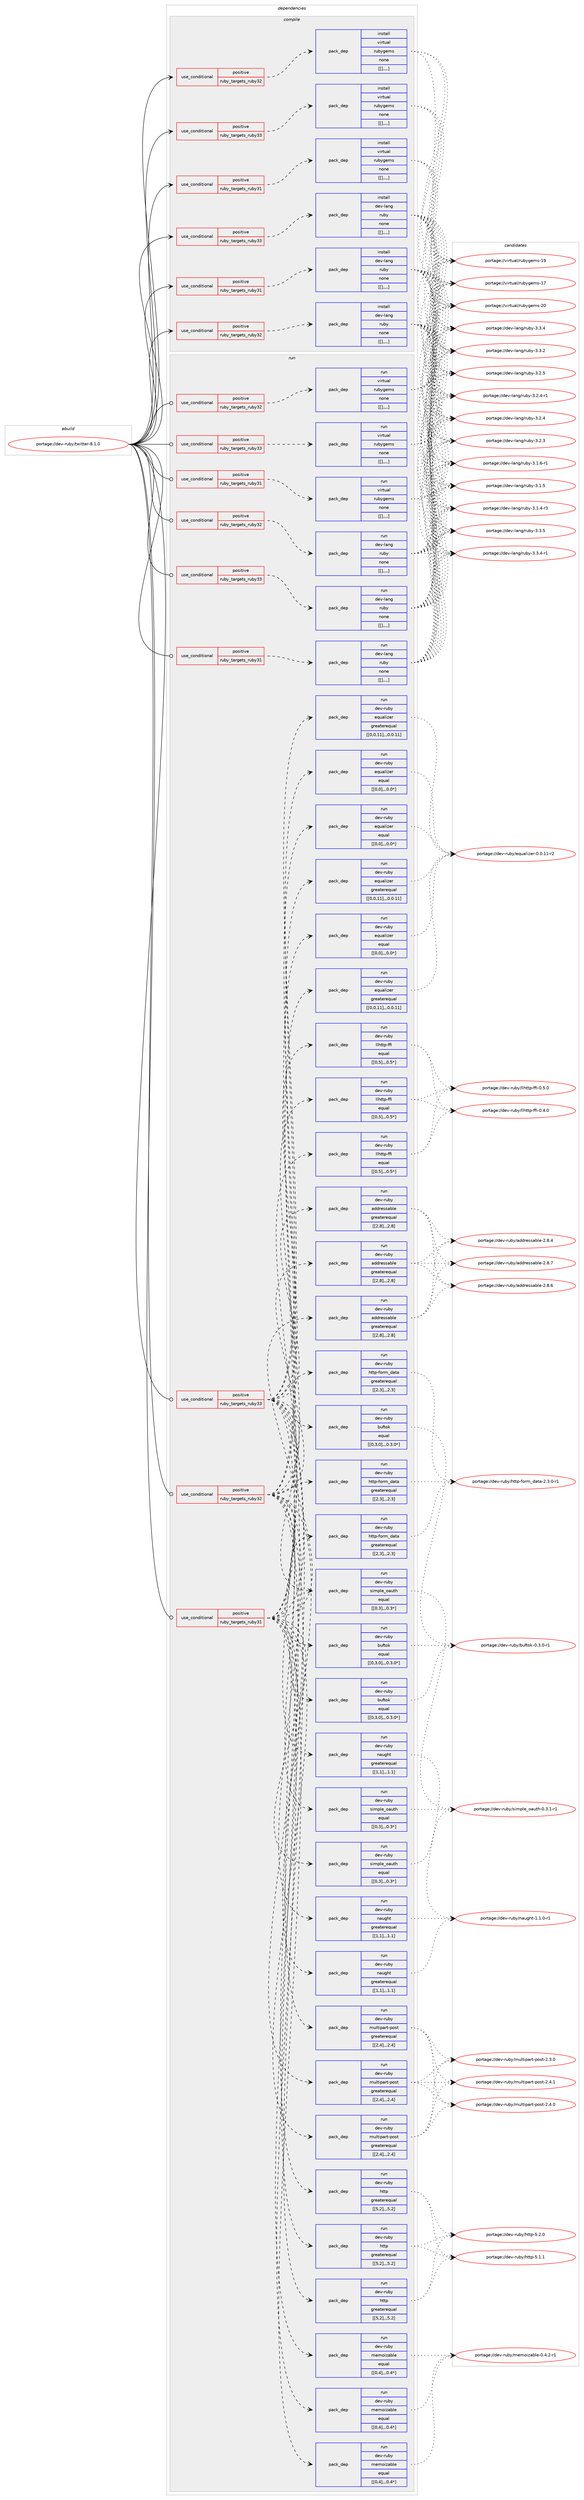 digraph prolog {

# *************
# Graph options
# *************

newrank=true;
concentrate=true;
compound=true;
graph [rankdir=LR,fontname=Helvetica,fontsize=10,ranksep=1.5];#, ranksep=2.5, nodesep=0.2];
edge  [arrowhead=vee];
node  [fontname=Helvetica,fontsize=10];

# **********
# The ebuild
# **********

subgraph cluster_leftcol {
color=gray;
label=<<i>ebuild</i>>;
id [label="portage://dev-ruby/twitter-8.1.0", color=red, width=4, href="../dev-ruby/twitter-8.1.0.svg"];
}

# ****************
# The dependencies
# ****************

subgraph cluster_midcol {
color=gray;
label=<<i>dependencies</i>>;
subgraph cluster_compile {
fillcolor="#eeeeee";
style=filled;
label=<<i>compile</i>>;
subgraph cond59781 {
dependency209917 [label=<<TABLE BORDER="0" CELLBORDER="1" CELLSPACING="0" CELLPADDING="4"><TR><TD ROWSPAN="3" CELLPADDING="10">use_conditional</TD></TR><TR><TD>positive</TD></TR><TR><TD>ruby_targets_ruby31</TD></TR></TABLE>>, shape=none, color=red];
subgraph pack148752 {
dependency209918 [label=<<TABLE BORDER="0" CELLBORDER="1" CELLSPACING="0" CELLPADDING="4" WIDTH="220"><TR><TD ROWSPAN="6" CELLPADDING="30">pack_dep</TD></TR><TR><TD WIDTH="110">install</TD></TR><TR><TD>dev-lang</TD></TR><TR><TD>ruby</TD></TR><TR><TD>none</TD></TR><TR><TD>[[],,,,]</TD></TR></TABLE>>, shape=none, color=blue];
}
dependency209917:e -> dependency209918:w [weight=20,style="dashed",arrowhead="vee"];
}
id:e -> dependency209917:w [weight=20,style="solid",arrowhead="vee"];
subgraph cond59782 {
dependency209919 [label=<<TABLE BORDER="0" CELLBORDER="1" CELLSPACING="0" CELLPADDING="4"><TR><TD ROWSPAN="3" CELLPADDING="10">use_conditional</TD></TR><TR><TD>positive</TD></TR><TR><TD>ruby_targets_ruby31</TD></TR></TABLE>>, shape=none, color=red];
subgraph pack148753 {
dependency209920 [label=<<TABLE BORDER="0" CELLBORDER="1" CELLSPACING="0" CELLPADDING="4" WIDTH="220"><TR><TD ROWSPAN="6" CELLPADDING="30">pack_dep</TD></TR><TR><TD WIDTH="110">install</TD></TR><TR><TD>virtual</TD></TR><TR><TD>rubygems</TD></TR><TR><TD>none</TD></TR><TR><TD>[[],,,,]</TD></TR></TABLE>>, shape=none, color=blue];
}
dependency209919:e -> dependency209920:w [weight=20,style="dashed",arrowhead="vee"];
}
id:e -> dependency209919:w [weight=20,style="solid",arrowhead="vee"];
subgraph cond59783 {
dependency209921 [label=<<TABLE BORDER="0" CELLBORDER="1" CELLSPACING="0" CELLPADDING="4"><TR><TD ROWSPAN="3" CELLPADDING="10">use_conditional</TD></TR><TR><TD>positive</TD></TR><TR><TD>ruby_targets_ruby32</TD></TR></TABLE>>, shape=none, color=red];
subgraph pack148754 {
dependency209922 [label=<<TABLE BORDER="0" CELLBORDER="1" CELLSPACING="0" CELLPADDING="4" WIDTH="220"><TR><TD ROWSPAN="6" CELLPADDING="30">pack_dep</TD></TR><TR><TD WIDTH="110">install</TD></TR><TR><TD>dev-lang</TD></TR><TR><TD>ruby</TD></TR><TR><TD>none</TD></TR><TR><TD>[[],,,,]</TD></TR></TABLE>>, shape=none, color=blue];
}
dependency209921:e -> dependency209922:w [weight=20,style="dashed",arrowhead="vee"];
}
id:e -> dependency209921:w [weight=20,style="solid",arrowhead="vee"];
subgraph cond59784 {
dependency209923 [label=<<TABLE BORDER="0" CELLBORDER="1" CELLSPACING="0" CELLPADDING="4"><TR><TD ROWSPAN="3" CELLPADDING="10">use_conditional</TD></TR><TR><TD>positive</TD></TR><TR><TD>ruby_targets_ruby32</TD></TR></TABLE>>, shape=none, color=red];
subgraph pack148755 {
dependency209924 [label=<<TABLE BORDER="0" CELLBORDER="1" CELLSPACING="0" CELLPADDING="4" WIDTH="220"><TR><TD ROWSPAN="6" CELLPADDING="30">pack_dep</TD></TR><TR><TD WIDTH="110">install</TD></TR><TR><TD>virtual</TD></TR><TR><TD>rubygems</TD></TR><TR><TD>none</TD></TR><TR><TD>[[],,,,]</TD></TR></TABLE>>, shape=none, color=blue];
}
dependency209923:e -> dependency209924:w [weight=20,style="dashed",arrowhead="vee"];
}
id:e -> dependency209923:w [weight=20,style="solid",arrowhead="vee"];
subgraph cond59785 {
dependency209925 [label=<<TABLE BORDER="0" CELLBORDER="1" CELLSPACING="0" CELLPADDING="4"><TR><TD ROWSPAN="3" CELLPADDING="10">use_conditional</TD></TR><TR><TD>positive</TD></TR><TR><TD>ruby_targets_ruby33</TD></TR></TABLE>>, shape=none, color=red];
subgraph pack148756 {
dependency209926 [label=<<TABLE BORDER="0" CELLBORDER="1" CELLSPACING="0" CELLPADDING="4" WIDTH="220"><TR><TD ROWSPAN="6" CELLPADDING="30">pack_dep</TD></TR><TR><TD WIDTH="110">install</TD></TR><TR><TD>dev-lang</TD></TR><TR><TD>ruby</TD></TR><TR><TD>none</TD></TR><TR><TD>[[],,,,]</TD></TR></TABLE>>, shape=none, color=blue];
}
dependency209925:e -> dependency209926:w [weight=20,style="dashed",arrowhead="vee"];
}
id:e -> dependency209925:w [weight=20,style="solid",arrowhead="vee"];
subgraph cond59786 {
dependency209927 [label=<<TABLE BORDER="0" CELLBORDER="1" CELLSPACING="0" CELLPADDING="4"><TR><TD ROWSPAN="3" CELLPADDING="10">use_conditional</TD></TR><TR><TD>positive</TD></TR><TR><TD>ruby_targets_ruby33</TD></TR></TABLE>>, shape=none, color=red];
subgraph pack148757 {
dependency209928 [label=<<TABLE BORDER="0" CELLBORDER="1" CELLSPACING="0" CELLPADDING="4" WIDTH="220"><TR><TD ROWSPAN="6" CELLPADDING="30">pack_dep</TD></TR><TR><TD WIDTH="110">install</TD></TR><TR><TD>virtual</TD></TR><TR><TD>rubygems</TD></TR><TR><TD>none</TD></TR><TR><TD>[[],,,,]</TD></TR></TABLE>>, shape=none, color=blue];
}
dependency209927:e -> dependency209928:w [weight=20,style="dashed",arrowhead="vee"];
}
id:e -> dependency209927:w [weight=20,style="solid",arrowhead="vee"];
}
subgraph cluster_compileandrun {
fillcolor="#eeeeee";
style=filled;
label=<<i>compile and run</i>>;
}
subgraph cluster_run {
fillcolor="#eeeeee";
style=filled;
label=<<i>run</i>>;
subgraph cond59787 {
dependency209929 [label=<<TABLE BORDER="0" CELLBORDER="1" CELLSPACING="0" CELLPADDING="4"><TR><TD ROWSPAN="3" CELLPADDING="10">use_conditional</TD></TR><TR><TD>positive</TD></TR><TR><TD>ruby_targets_ruby31</TD></TR></TABLE>>, shape=none, color=red];
subgraph pack148758 {
dependency209930 [label=<<TABLE BORDER="0" CELLBORDER="1" CELLSPACING="0" CELLPADDING="4" WIDTH="220"><TR><TD ROWSPAN="6" CELLPADDING="30">pack_dep</TD></TR><TR><TD WIDTH="110">run</TD></TR><TR><TD>dev-lang</TD></TR><TR><TD>ruby</TD></TR><TR><TD>none</TD></TR><TR><TD>[[],,,,]</TD></TR></TABLE>>, shape=none, color=blue];
}
dependency209929:e -> dependency209930:w [weight=20,style="dashed",arrowhead="vee"];
}
id:e -> dependency209929:w [weight=20,style="solid",arrowhead="odot"];
subgraph cond59788 {
dependency209931 [label=<<TABLE BORDER="0" CELLBORDER="1" CELLSPACING="0" CELLPADDING="4"><TR><TD ROWSPAN="3" CELLPADDING="10">use_conditional</TD></TR><TR><TD>positive</TD></TR><TR><TD>ruby_targets_ruby31</TD></TR></TABLE>>, shape=none, color=red];
subgraph pack148759 {
dependency209932 [label=<<TABLE BORDER="0" CELLBORDER="1" CELLSPACING="0" CELLPADDING="4" WIDTH="220"><TR><TD ROWSPAN="6" CELLPADDING="30">pack_dep</TD></TR><TR><TD WIDTH="110">run</TD></TR><TR><TD>dev-ruby</TD></TR><TR><TD>addressable</TD></TR><TR><TD>greaterequal</TD></TR><TR><TD>[[2,8],,,2.8]</TD></TR></TABLE>>, shape=none, color=blue];
}
dependency209931:e -> dependency209932:w [weight=20,style="dashed",arrowhead="vee"];
subgraph pack148760 {
dependency209933 [label=<<TABLE BORDER="0" CELLBORDER="1" CELLSPACING="0" CELLPADDING="4" WIDTH="220"><TR><TD ROWSPAN="6" CELLPADDING="30">pack_dep</TD></TR><TR><TD WIDTH="110">run</TD></TR><TR><TD>dev-ruby</TD></TR><TR><TD>buftok</TD></TR><TR><TD>equal</TD></TR><TR><TD>[[0,3,0],,,0.3.0*]</TD></TR></TABLE>>, shape=none, color=blue];
}
dependency209931:e -> dependency209933:w [weight=20,style="dashed",arrowhead="vee"];
subgraph pack148761 {
dependency209934 [label=<<TABLE BORDER="0" CELLBORDER="1" CELLSPACING="0" CELLPADDING="4" WIDTH="220"><TR><TD ROWSPAN="6" CELLPADDING="30">pack_dep</TD></TR><TR><TD WIDTH="110">run</TD></TR><TR><TD>dev-ruby</TD></TR><TR><TD>equalizer</TD></TR><TR><TD>greaterequal</TD></TR><TR><TD>[[0,0,11],,,0.0.11]</TD></TR></TABLE>>, shape=none, color=blue];
}
dependency209931:e -> dependency209934:w [weight=20,style="dashed",arrowhead="vee"];
subgraph pack148762 {
dependency209935 [label=<<TABLE BORDER="0" CELLBORDER="1" CELLSPACING="0" CELLPADDING="4" WIDTH="220"><TR><TD ROWSPAN="6" CELLPADDING="30">pack_dep</TD></TR><TR><TD WIDTH="110">run</TD></TR><TR><TD>dev-ruby</TD></TR><TR><TD>equalizer</TD></TR><TR><TD>equal</TD></TR><TR><TD>[[0,0],,,0.0*]</TD></TR></TABLE>>, shape=none, color=blue];
}
dependency209931:e -> dependency209935:w [weight=20,style="dashed",arrowhead="vee"];
subgraph pack148763 {
dependency209936 [label=<<TABLE BORDER="0" CELLBORDER="1" CELLSPACING="0" CELLPADDING="4" WIDTH="220"><TR><TD ROWSPAN="6" CELLPADDING="30">pack_dep</TD></TR><TR><TD WIDTH="110">run</TD></TR><TR><TD>dev-ruby</TD></TR><TR><TD>http</TD></TR><TR><TD>greaterequal</TD></TR><TR><TD>[[5,2],,,5.2]</TD></TR></TABLE>>, shape=none, color=blue];
}
dependency209931:e -> dependency209936:w [weight=20,style="dashed",arrowhead="vee"];
subgraph pack148764 {
dependency209937 [label=<<TABLE BORDER="0" CELLBORDER="1" CELLSPACING="0" CELLPADDING="4" WIDTH="220"><TR><TD ROWSPAN="6" CELLPADDING="30">pack_dep</TD></TR><TR><TD WIDTH="110">run</TD></TR><TR><TD>dev-ruby</TD></TR><TR><TD>http-form_data</TD></TR><TR><TD>greaterequal</TD></TR><TR><TD>[[2,3],,,2.3]</TD></TR></TABLE>>, shape=none, color=blue];
}
dependency209931:e -> dependency209937:w [weight=20,style="dashed",arrowhead="vee"];
subgraph pack148765 {
dependency209938 [label=<<TABLE BORDER="0" CELLBORDER="1" CELLSPACING="0" CELLPADDING="4" WIDTH="220"><TR><TD ROWSPAN="6" CELLPADDING="30">pack_dep</TD></TR><TR><TD WIDTH="110">run</TD></TR><TR><TD>dev-ruby</TD></TR><TR><TD>llhttp-ffi</TD></TR><TR><TD>equal</TD></TR><TR><TD>[[0,5],,,0.5*]</TD></TR></TABLE>>, shape=none, color=blue];
}
dependency209931:e -> dependency209938:w [weight=20,style="dashed",arrowhead="vee"];
subgraph pack148766 {
dependency209939 [label=<<TABLE BORDER="0" CELLBORDER="1" CELLSPACING="0" CELLPADDING="4" WIDTH="220"><TR><TD ROWSPAN="6" CELLPADDING="30">pack_dep</TD></TR><TR><TD WIDTH="110">run</TD></TR><TR><TD>dev-ruby</TD></TR><TR><TD>memoizable</TD></TR><TR><TD>equal</TD></TR><TR><TD>[[0,4],,,0.4*]</TD></TR></TABLE>>, shape=none, color=blue];
}
dependency209931:e -> dependency209939:w [weight=20,style="dashed",arrowhead="vee"];
subgraph pack148767 {
dependency209940 [label=<<TABLE BORDER="0" CELLBORDER="1" CELLSPACING="0" CELLPADDING="4" WIDTH="220"><TR><TD ROWSPAN="6" CELLPADDING="30">pack_dep</TD></TR><TR><TD WIDTH="110">run</TD></TR><TR><TD>dev-ruby</TD></TR><TR><TD>multipart-post</TD></TR><TR><TD>greaterequal</TD></TR><TR><TD>[[2,4],,,2.4]</TD></TR></TABLE>>, shape=none, color=blue];
}
dependency209931:e -> dependency209940:w [weight=20,style="dashed",arrowhead="vee"];
subgraph pack148768 {
dependency209941 [label=<<TABLE BORDER="0" CELLBORDER="1" CELLSPACING="0" CELLPADDING="4" WIDTH="220"><TR><TD ROWSPAN="6" CELLPADDING="30">pack_dep</TD></TR><TR><TD WIDTH="110">run</TD></TR><TR><TD>dev-ruby</TD></TR><TR><TD>naught</TD></TR><TR><TD>greaterequal</TD></TR><TR><TD>[[1,1],,,1.1]</TD></TR></TABLE>>, shape=none, color=blue];
}
dependency209931:e -> dependency209941:w [weight=20,style="dashed",arrowhead="vee"];
subgraph pack148769 {
dependency209942 [label=<<TABLE BORDER="0" CELLBORDER="1" CELLSPACING="0" CELLPADDING="4" WIDTH="220"><TR><TD ROWSPAN="6" CELLPADDING="30">pack_dep</TD></TR><TR><TD WIDTH="110">run</TD></TR><TR><TD>dev-ruby</TD></TR><TR><TD>simple_oauth</TD></TR><TR><TD>equal</TD></TR><TR><TD>[[0,3],,,0.3*]</TD></TR></TABLE>>, shape=none, color=blue];
}
dependency209931:e -> dependency209942:w [weight=20,style="dashed",arrowhead="vee"];
}
id:e -> dependency209931:w [weight=20,style="solid",arrowhead="odot"];
subgraph cond59789 {
dependency209943 [label=<<TABLE BORDER="0" CELLBORDER="1" CELLSPACING="0" CELLPADDING="4"><TR><TD ROWSPAN="3" CELLPADDING="10">use_conditional</TD></TR><TR><TD>positive</TD></TR><TR><TD>ruby_targets_ruby31</TD></TR></TABLE>>, shape=none, color=red];
subgraph pack148770 {
dependency209944 [label=<<TABLE BORDER="0" CELLBORDER="1" CELLSPACING="0" CELLPADDING="4" WIDTH="220"><TR><TD ROWSPAN="6" CELLPADDING="30">pack_dep</TD></TR><TR><TD WIDTH="110">run</TD></TR><TR><TD>virtual</TD></TR><TR><TD>rubygems</TD></TR><TR><TD>none</TD></TR><TR><TD>[[],,,,]</TD></TR></TABLE>>, shape=none, color=blue];
}
dependency209943:e -> dependency209944:w [weight=20,style="dashed",arrowhead="vee"];
}
id:e -> dependency209943:w [weight=20,style="solid",arrowhead="odot"];
subgraph cond59790 {
dependency209945 [label=<<TABLE BORDER="0" CELLBORDER="1" CELLSPACING="0" CELLPADDING="4"><TR><TD ROWSPAN="3" CELLPADDING="10">use_conditional</TD></TR><TR><TD>positive</TD></TR><TR><TD>ruby_targets_ruby32</TD></TR></TABLE>>, shape=none, color=red];
subgraph pack148771 {
dependency209946 [label=<<TABLE BORDER="0" CELLBORDER="1" CELLSPACING="0" CELLPADDING="4" WIDTH="220"><TR><TD ROWSPAN="6" CELLPADDING="30">pack_dep</TD></TR><TR><TD WIDTH="110">run</TD></TR><TR><TD>dev-lang</TD></TR><TR><TD>ruby</TD></TR><TR><TD>none</TD></TR><TR><TD>[[],,,,]</TD></TR></TABLE>>, shape=none, color=blue];
}
dependency209945:e -> dependency209946:w [weight=20,style="dashed",arrowhead="vee"];
}
id:e -> dependency209945:w [weight=20,style="solid",arrowhead="odot"];
subgraph cond59791 {
dependency209947 [label=<<TABLE BORDER="0" CELLBORDER="1" CELLSPACING="0" CELLPADDING="4"><TR><TD ROWSPAN="3" CELLPADDING="10">use_conditional</TD></TR><TR><TD>positive</TD></TR><TR><TD>ruby_targets_ruby32</TD></TR></TABLE>>, shape=none, color=red];
subgraph pack148772 {
dependency209948 [label=<<TABLE BORDER="0" CELLBORDER="1" CELLSPACING="0" CELLPADDING="4" WIDTH="220"><TR><TD ROWSPAN="6" CELLPADDING="30">pack_dep</TD></TR><TR><TD WIDTH="110">run</TD></TR><TR><TD>dev-ruby</TD></TR><TR><TD>addressable</TD></TR><TR><TD>greaterequal</TD></TR><TR><TD>[[2,8],,,2.8]</TD></TR></TABLE>>, shape=none, color=blue];
}
dependency209947:e -> dependency209948:w [weight=20,style="dashed",arrowhead="vee"];
subgraph pack148773 {
dependency209949 [label=<<TABLE BORDER="0" CELLBORDER="1" CELLSPACING="0" CELLPADDING="4" WIDTH="220"><TR><TD ROWSPAN="6" CELLPADDING="30">pack_dep</TD></TR><TR><TD WIDTH="110">run</TD></TR><TR><TD>dev-ruby</TD></TR><TR><TD>buftok</TD></TR><TR><TD>equal</TD></TR><TR><TD>[[0,3,0],,,0.3.0*]</TD></TR></TABLE>>, shape=none, color=blue];
}
dependency209947:e -> dependency209949:w [weight=20,style="dashed",arrowhead="vee"];
subgraph pack148774 {
dependency209950 [label=<<TABLE BORDER="0" CELLBORDER="1" CELLSPACING="0" CELLPADDING="4" WIDTH="220"><TR><TD ROWSPAN="6" CELLPADDING="30">pack_dep</TD></TR><TR><TD WIDTH="110">run</TD></TR><TR><TD>dev-ruby</TD></TR><TR><TD>equalizer</TD></TR><TR><TD>greaterequal</TD></TR><TR><TD>[[0,0,11],,,0.0.11]</TD></TR></TABLE>>, shape=none, color=blue];
}
dependency209947:e -> dependency209950:w [weight=20,style="dashed",arrowhead="vee"];
subgraph pack148775 {
dependency209951 [label=<<TABLE BORDER="0" CELLBORDER="1" CELLSPACING="0" CELLPADDING="4" WIDTH="220"><TR><TD ROWSPAN="6" CELLPADDING="30">pack_dep</TD></TR><TR><TD WIDTH="110">run</TD></TR><TR><TD>dev-ruby</TD></TR><TR><TD>equalizer</TD></TR><TR><TD>equal</TD></TR><TR><TD>[[0,0],,,0.0*]</TD></TR></TABLE>>, shape=none, color=blue];
}
dependency209947:e -> dependency209951:w [weight=20,style="dashed",arrowhead="vee"];
subgraph pack148776 {
dependency209952 [label=<<TABLE BORDER="0" CELLBORDER="1" CELLSPACING="0" CELLPADDING="4" WIDTH="220"><TR><TD ROWSPAN="6" CELLPADDING="30">pack_dep</TD></TR><TR><TD WIDTH="110">run</TD></TR><TR><TD>dev-ruby</TD></TR><TR><TD>http</TD></TR><TR><TD>greaterequal</TD></TR><TR><TD>[[5,2],,,5.2]</TD></TR></TABLE>>, shape=none, color=blue];
}
dependency209947:e -> dependency209952:w [weight=20,style="dashed",arrowhead="vee"];
subgraph pack148777 {
dependency209953 [label=<<TABLE BORDER="0" CELLBORDER="1" CELLSPACING="0" CELLPADDING="4" WIDTH="220"><TR><TD ROWSPAN="6" CELLPADDING="30">pack_dep</TD></TR><TR><TD WIDTH="110">run</TD></TR><TR><TD>dev-ruby</TD></TR><TR><TD>http-form_data</TD></TR><TR><TD>greaterequal</TD></TR><TR><TD>[[2,3],,,2.3]</TD></TR></TABLE>>, shape=none, color=blue];
}
dependency209947:e -> dependency209953:w [weight=20,style="dashed",arrowhead="vee"];
subgraph pack148778 {
dependency209954 [label=<<TABLE BORDER="0" CELLBORDER="1" CELLSPACING="0" CELLPADDING="4" WIDTH="220"><TR><TD ROWSPAN="6" CELLPADDING="30">pack_dep</TD></TR><TR><TD WIDTH="110">run</TD></TR><TR><TD>dev-ruby</TD></TR><TR><TD>llhttp-ffi</TD></TR><TR><TD>equal</TD></TR><TR><TD>[[0,5],,,0.5*]</TD></TR></TABLE>>, shape=none, color=blue];
}
dependency209947:e -> dependency209954:w [weight=20,style="dashed",arrowhead="vee"];
subgraph pack148779 {
dependency209955 [label=<<TABLE BORDER="0" CELLBORDER="1" CELLSPACING="0" CELLPADDING="4" WIDTH="220"><TR><TD ROWSPAN="6" CELLPADDING="30">pack_dep</TD></TR><TR><TD WIDTH="110">run</TD></TR><TR><TD>dev-ruby</TD></TR><TR><TD>memoizable</TD></TR><TR><TD>equal</TD></TR><TR><TD>[[0,4],,,0.4*]</TD></TR></TABLE>>, shape=none, color=blue];
}
dependency209947:e -> dependency209955:w [weight=20,style="dashed",arrowhead="vee"];
subgraph pack148780 {
dependency209956 [label=<<TABLE BORDER="0" CELLBORDER="1" CELLSPACING="0" CELLPADDING="4" WIDTH="220"><TR><TD ROWSPAN="6" CELLPADDING="30">pack_dep</TD></TR><TR><TD WIDTH="110">run</TD></TR><TR><TD>dev-ruby</TD></TR><TR><TD>multipart-post</TD></TR><TR><TD>greaterequal</TD></TR><TR><TD>[[2,4],,,2.4]</TD></TR></TABLE>>, shape=none, color=blue];
}
dependency209947:e -> dependency209956:w [weight=20,style="dashed",arrowhead="vee"];
subgraph pack148781 {
dependency209957 [label=<<TABLE BORDER="0" CELLBORDER="1" CELLSPACING="0" CELLPADDING="4" WIDTH="220"><TR><TD ROWSPAN="6" CELLPADDING="30">pack_dep</TD></TR><TR><TD WIDTH="110">run</TD></TR><TR><TD>dev-ruby</TD></TR><TR><TD>naught</TD></TR><TR><TD>greaterequal</TD></TR><TR><TD>[[1,1],,,1.1]</TD></TR></TABLE>>, shape=none, color=blue];
}
dependency209947:e -> dependency209957:w [weight=20,style="dashed",arrowhead="vee"];
subgraph pack148782 {
dependency209958 [label=<<TABLE BORDER="0" CELLBORDER="1" CELLSPACING="0" CELLPADDING="4" WIDTH="220"><TR><TD ROWSPAN="6" CELLPADDING="30">pack_dep</TD></TR><TR><TD WIDTH="110">run</TD></TR><TR><TD>dev-ruby</TD></TR><TR><TD>simple_oauth</TD></TR><TR><TD>equal</TD></TR><TR><TD>[[0,3],,,0.3*]</TD></TR></TABLE>>, shape=none, color=blue];
}
dependency209947:e -> dependency209958:w [weight=20,style="dashed",arrowhead="vee"];
}
id:e -> dependency209947:w [weight=20,style="solid",arrowhead="odot"];
subgraph cond59792 {
dependency209959 [label=<<TABLE BORDER="0" CELLBORDER="1" CELLSPACING="0" CELLPADDING="4"><TR><TD ROWSPAN="3" CELLPADDING="10">use_conditional</TD></TR><TR><TD>positive</TD></TR><TR><TD>ruby_targets_ruby32</TD></TR></TABLE>>, shape=none, color=red];
subgraph pack148783 {
dependency209960 [label=<<TABLE BORDER="0" CELLBORDER="1" CELLSPACING="0" CELLPADDING="4" WIDTH="220"><TR><TD ROWSPAN="6" CELLPADDING="30">pack_dep</TD></TR><TR><TD WIDTH="110">run</TD></TR><TR><TD>virtual</TD></TR><TR><TD>rubygems</TD></TR><TR><TD>none</TD></TR><TR><TD>[[],,,,]</TD></TR></TABLE>>, shape=none, color=blue];
}
dependency209959:e -> dependency209960:w [weight=20,style="dashed",arrowhead="vee"];
}
id:e -> dependency209959:w [weight=20,style="solid",arrowhead="odot"];
subgraph cond59793 {
dependency209961 [label=<<TABLE BORDER="0" CELLBORDER="1" CELLSPACING="0" CELLPADDING="4"><TR><TD ROWSPAN="3" CELLPADDING="10">use_conditional</TD></TR><TR><TD>positive</TD></TR><TR><TD>ruby_targets_ruby33</TD></TR></TABLE>>, shape=none, color=red];
subgraph pack148784 {
dependency209962 [label=<<TABLE BORDER="0" CELLBORDER="1" CELLSPACING="0" CELLPADDING="4" WIDTH="220"><TR><TD ROWSPAN="6" CELLPADDING="30">pack_dep</TD></TR><TR><TD WIDTH="110">run</TD></TR><TR><TD>dev-lang</TD></TR><TR><TD>ruby</TD></TR><TR><TD>none</TD></TR><TR><TD>[[],,,,]</TD></TR></TABLE>>, shape=none, color=blue];
}
dependency209961:e -> dependency209962:w [weight=20,style="dashed",arrowhead="vee"];
}
id:e -> dependency209961:w [weight=20,style="solid",arrowhead="odot"];
subgraph cond59794 {
dependency209963 [label=<<TABLE BORDER="0" CELLBORDER="1" CELLSPACING="0" CELLPADDING="4"><TR><TD ROWSPAN="3" CELLPADDING="10">use_conditional</TD></TR><TR><TD>positive</TD></TR><TR><TD>ruby_targets_ruby33</TD></TR></TABLE>>, shape=none, color=red];
subgraph pack148785 {
dependency209964 [label=<<TABLE BORDER="0" CELLBORDER="1" CELLSPACING="0" CELLPADDING="4" WIDTH="220"><TR><TD ROWSPAN="6" CELLPADDING="30">pack_dep</TD></TR><TR><TD WIDTH="110">run</TD></TR><TR><TD>dev-ruby</TD></TR><TR><TD>addressable</TD></TR><TR><TD>greaterequal</TD></TR><TR><TD>[[2,8],,,2.8]</TD></TR></TABLE>>, shape=none, color=blue];
}
dependency209963:e -> dependency209964:w [weight=20,style="dashed",arrowhead="vee"];
subgraph pack148786 {
dependency209965 [label=<<TABLE BORDER="0" CELLBORDER="1" CELLSPACING="0" CELLPADDING="4" WIDTH="220"><TR><TD ROWSPAN="6" CELLPADDING="30">pack_dep</TD></TR><TR><TD WIDTH="110">run</TD></TR><TR><TD>dev-ruby</TD></TR><TR><TD>buftok</TD></TR><TR><TD>equal</TD></TR><TR><TD>[[0,3,0],,,0.3.0*]</TD></TR></TABLE>>, shape=none, color=blue];
}
dependency209963:e -> dependency209965:w [weight=20,style="dashed",arrowhead="vee"];
subgraph pack148787 {
dependency209966 [label=<<TABLE BORDER="0" CELLBORDER="1" CELLSPACING="0" CELLPADDING="4" WIDTH="220"><TR><TD ROWSPAN="6" CELLPADDING="30">pack_dep</TD></TR><TR><TD WIDTH="110">run</TD></TR><TR><TD>dev-ruby</TD></TR><TR><TD>equalizer</TD></TR><TR><TD>greaterequal</TD></TR><TR><TD>[[0,0,11],,,0.0.11]</TD></TR></TABLE>>, shape=none, color=blue];
}
dependency209963:e -> dependency209966:w [weight=20,style="dashed",arrowhead="vee"];
subgraph pack148788 {
dependency209967 [label=<<TABLE BORDER="0" CELLBORDER="1" CELLSPACING="0" CELLPADDING="4" WIDTH="220"><TR><TD ROWSPAN="6" CELLPADDING="30">pack_dep</TD></TR><TR><TD WIDTH="110">run</TD></TR><TR><TD>dev-ruby</TD></TR><TR><TD>equalizer</TD></TR><TR><TD>equal</TD></TR><TR><TD>[[0,0],,,0.0*]</TD></TR></TABLE>>, shape=none, color=blue];
}
dependency209963:e -> dependency209967:w [weight=20,style="dashed",arrowhead="vee"];
subgraph pack148789 {
dependency209968 [label=<<TABLE BORDER="0" CELLBORDER="1" CELLSPACING="0" CELLPADDING="4" WIDTH="220"><TR><TD ROWSPAN="6" CELLPADDING="30">pack_dep</TD></TR><TR><TD WIDTH="110">run</TD></TR><TR><TD>dev-ruby</TD></TR><TR><TD>http</TD></TR><TR><TD>greaterequal</TD></TR><TR><TD>[[5,2],,,5.2]</TD></TR></TABLE>>, shape=none, color=blue];
}
dependency209963:e -> dependency209968:w [weight=20,style="dashed",arrowhead="vee"];
subgraph pack148790 {
dependency209969 [label=<<TABLE BORDER="0" CELLBORDER="1" CELLSPACING="0" CELLPADDING="4" WIDTH="220"><TR><TD ROWSPAN="6" CELLPADDING="30">pack_dep</TD></TR><TR><TD WIDTH="110">run</TD></TR><TR><TD>dev-ruby</TD></TR><TR><TD>http-form_data</TD></TR><TR><TD>greaterequal</TD></TR><TR><TD>[[2,3],,,2.3]</TD></TR></TABLE>>, shape=none, color=blue];
}
dependency209963:e -> dependency209969:w [weight=20,style="dashed",arrowhead="vee"];
subgraph pack148791 {
dependency209970 [label=<<TABLE BORDER="0" CELLBORDER="1" CELLSPACING="0" CELLPADDING="4" WIDTH="220"><TR><TD ROWSPAN="6" CELLPADDING="30">pack_dep</TD></TR><TR><TD WIDTH="110">run</TD></TR><TR><TD>dev-ruby</TD></TR><TR><TD>llhttp-ffi</TD></TR><TR><TD>equal</TD></TR><TR><TD>[[0,5],,,0.5*]</TD></TR></TABLE>>, shape=none, color=blue];
}
dependency209963:e -> dependency209970:w [weight=20,style="dashed",arrowhead="vee"];
subgraph pack148792 {
dependency209971 [label=<<TABLE BORDER="0" CELLBORDER="1" CELLSPACING="0" CELLPADDING="4" WIDTH="220"><TR><TD ROWSPAN="6" CELLPADDING="30">pack_dep</TD></TR><TR><TD WIDTH="110">run</TD></TR><TR><TD>dev-ruby</TD></TR><TR><TD>memoizable</TD></TR><TR><TD>equal</TD></TR><TR><TD>[[0,4],,,0.4*]</TD></TR></TABLE>>, shape=none, color=blue];
}
dependency209963:e -> dependency209971:w [weight=20,style="dashed",arrowhead="vee"];
subgraph pack148793 {
dependency209972 [label=<<TABLE BORDER="0" CELLBORDER="1" CELLSPACING="0" CELLPADDING="4" WIDTH="220"><TR><TD ROWSPAN="6" CELLPADDING="30">pack_dep</TD></TR><TR><TD WIDTH="110">run</TD></TR><TR><TD>dev-ruby</TD></TR><TR><TD>multipart-post</TD></TR><TR><TD>greaterequal</TD></TR><TR><TD>[[2,4],,,2.4]</TD></TR></TABLE>>, shape=none, color=blue];
}
dependency209963:e -> dependency209972:w [weight=20,style="dashed",arrowhead="vee"];
subgraph pack148794 {
dependency209973 [label=<<TABLE BORDER="0" CELLBORDER="1" CELLSPACING="0" CELLPADDING="4" WIDTH="220"><TR><TD ROWSPAN="6" CELLPADDING="30">pack_dep</TD></TR><TR><TD WIDTH="110">run</TD></TR><TR><TD>dev-ruby</TD></TR><TR><TD>naught</TD></TR><TR><TD>greaterequal</TD></TR><TR><TD>[[1,1],,,1.1]</TD></TR></TABLE>>, shape=none, color=blue];
}
dependency209963:e -> dependency209973:w [weight=20,style="dashed",arrowhead="vee"];
subgraph pack148795 {
dependency209974 [label=<<TABLE BORDER="0" CELLBORDER="1" CELLSPACING="0" CELLPADDING="4" WIDTH="220"><TR><TD ROWSPAN="6" CELLPADDING="30">pack_dep</TD></TR><TR><TD WIDTH="110">run</TD></TR><TR><TD>dev-ruby</TD></TR><TR><TD>simple_oauth</TD></TR><TR><TD>equal</TD></TR><TR><TD>[[0,3],,,0.3*]</TD></TR></TABLE>>, shape=none, color=blue];
}
dependency209963:e -> dependency209974:w [weight=20,style="dashed",arrowhead="vee"];
}
id:e -> dependency209963:w [weight=20,style="solid",arrowhead="odot"];
subgraph cond59795 {
dependency209975 [label=<<TABLE BORDER="0" CELLBORDER="1" CELLSPACING="0" CELLPADDING="4"><TR><TD ROWSPAN="3" CELLPADDING="10">use_conditional</TD></TR><TR><TD>positive</TD></TR><TR><TD>ruby_targets_ruby33</TD></TR></TABLE>>, shape=none, color=red];
subgraph pack148796 {
dependency209976 [label=<<TABLE BORDER="0" CELLBORDER="1" CELLSPACING="0" CELLPADDING="4" WIDTH="220"><TR><TD ROWSPAN="6" CELLPADDING="30">pack_dep</TD></TR><TR><TD WIDTH="110">run</TD></TR><TR><TD>virtual</TD></TR><TR><TD>rubygems</TD></TR><TR><TD>none</TD></TR><TR><TD>[[],,,,]</TD></TR></TABLE>>, shape=none, color=blue];
}
dependency209975:e -> dependency209976:w [weight=20,style="dashed",arrowhead="vee"];
}
id:e -> dependency209975:w [weight=20,style="solid",arrowhead="odot"];
}
}

# **************
# The candidates
# **************

subgraph cluster_choices {
rank=same;
color=gray;
label=<<i>candidates</i>>;

subgraph choice148752 {
color=black;
nodesep=1;
choice10010111845108971101034711411798121455146514653 [label="portage://dev-lang/ruby-3.3.5", color=red, width=4,href="../dev-lang/ruby-3.3.5.svg"];
choice100101118451089711010347114117981214551465146524511449 [label="portage://dev-lang/ruby-3.3.4-r1", color=red, width=4,href="../dev-lang/ruby-3.3.4-r1.svg"];
choice10010111845108971101034711411798121455146514652 [label="portage://dev-lang/ruby-3.3.4", color=red, width=4,href="../dev-lang/ruby-3.3.4.svg"];
choice10010111845108971101034711411798121455146514650 [label="portage://dev-lang/ruby-3.3.2", color=red, width=4,href="../dev-lang/ruby-3.3.2.svg"];
choice10010111845108971101034711411798121455146504653 [label="portage://dev-lang/ruby-3.2.5", color=red, width=4,href="../dev-lang/ruby-3.2.5.svg"];
choice100101118451089711010347114117981214551465046524511449 [label="portage://dev-lang/ruby-3.2.4-r1", color=red, width=4,href="../dev-lang/ruby-3.2.4-r1.svg"];
choice10010111845108971101034711411798121455146504652 [label="portage://dev-lang/ruby-3.2.4", color=red, width=4,href="../dev-lang/ruby-3.2.4.svg"];
choice10010111845108971101034711411798121455146504651 [label="portage://dev-lang/ruby-3.2.3", color=red, width=4,href="../dev-lang/ruby-3.2.3.svg"];
choice100101118451089711010347114117981214551464946544511449 [label="portage://dev-lang/ruby-3.1.6-r1", color=red, width=4,href="../dev-lang/ruby-3.1.6-r1.svg"];
choice10010111845108971101034711411798121455146494653 [label="portage://dev-lang/ruby-3.1.5", color=red, width=4,href="../dev-lang/ruby-3.1.5.svg"];
choice100101118451089711010347114117981214551464946524511451 [label="portage://dev-lang/ruby-3.1.4-r3", color=red, width=4,href="../dev-lang/ruby-3.1.4-r3.svg"];
dependency209918:e -> choice10010111845108971101034711411798121455146514653:w [style=dotted,weight="100"];
dependency209918:e -> choice100101118451089711010347114117981214551465146524511449:w [style=dotted,weight="100"];
dependency209918:e -> choice10010111845108971101034711411798121455146514652:w [style=dotted,weight="100"];
dependency209918:e -> choice10010111845108971101034711411798121455146514650:w [style=dotted,weight="100"];
dependency209918:e -> choice10010111845108971101034711411798121455146504653:w [style=dotted,weight="100"];
dependency209918:e -> choice100101118451089711010347114117981214551465046524511449:w [style=dotted,weight="100"];
dependency209918:e -> choice10010111845108971101034711411798121455146504652:w [style=dotted,weight="100"];
dependency209918:e -> choice10010111845108971101034711411798121455146504651:w [style=dotted,weight="100"];
dependency209918:e -> choice100101118451089711010347114117981214551464946544511449:w [style=dotted,weight="100"];
dependency209918:e -> choice10010111845108971101034711411798121455146494653:w [style=dotted,weight="100"];
dependency209918:e -> choice100101118451089711010347114117981214551464946524511451:w [style=dotted,weight="100"];
}
subgraph choice148753 {
color=black;
nodesep=1;
choice118105114116117971084711411798121103101109115455048 [label="portage://virtual/rubygems-20", color=red, width=4,href="../virtual/rubygems-20.svg"];
choice118105114116117971084711411798121103101109115454957 [label="portage://virtual/rubygems-19", color=red, width=4,href="../virtual/rubygems-19.svg"];
choice118105114116117971084711411798121103101109115454955 [label="portage://virtual/rubygems-17", color=red, width=4,href="../virtual/rubygems-17.svg"];
dependency209920:e -> choice118105114116117971084711411798121103101109115455048:w [style=dotted,weight="100"];
dependency209920:e -> choice118105114116117971084711411798121103101109115454957:w [style=dotted,weight="100"];
dependency209920:e -> choice118105114116117971084711411798121103101109115454955:w [style=dotted,weight="100"];
}
subgraph choice148754 {
color=black;
nodesep=1;
choice10010111845108971101034711411798121455146514653 [label="portage://dev-lang/ruby-3.3.5", color=red, width=4,href="../dev-lang/ruby-3.3.5.svg"];
choice100101118451089711010347114117981214551465146524511449 [label="portage://dev-lang/ruby-3.3.4-r1", color=red, width=4,href="../dev-lang/ruby-3.3.4-r1.svg"];
choice10010111845108971101034711411798121455146514652 [label="portage://dev-lang/ruby-3.3.4", color=red, width=4,href="../dev-lang/ruby-3.3.4.svg"];
choice10010111845108971101034711411798121455146514650 [label="portage://dev-lang/ruby-3.3.2", color=red, width=4,href="../dev-lang/ruby-3.3.2.svg"];
choice10010111845108971101034711411798121455146504653 [label="portage://dev-lang/ruby-3.2.5", color=red, width=4,href="../dev-lang/ruby-3.2.5.svg"];
choice100101118451089711010347114117981214551465046524511449 [label="portage://dev-lang/ruby-3.2.4-r1", color=red, width=4,href="../dev-lang/ruby-3.2.4-r1.svg"];
choice10010111845108971101034711411798121455146504652 [label="portage://dev-lang/ruby-3.2.4", color=red, width=4,href="../dev-lang/ruby-3.2.4.svg"];
choice10010111845108971101034711411798121455146504651 [label="portage://dev-lang/ruby-3.2.3", color=red, width=4,href="../dev-lang/ruby-3.2.3.svg"];
choice100101118451089711010347114117981214551464946544511449 [label="portage://dev-lang/ruby-3.1.6-r1", color=red, width=4,href="../dev-lang/ruby-3.1.6-r1.svg"];
choice10010111845108971101034711411798121455146494653 [label="portage://dev-lang/ruby-3.1.5", color=red, width=4,href="../dev-lang/ruby-3.1.5.svg"];
choice100101118451089711010347114117981214551464946524511451 [label="portage://dev-lang/ruby-3.1.4-r3", color=red, width=4,href="../dev-lang/ruby-3.1.4-r3.svg"];
dependency209922:e -> choice10010111845108971101034711411798121455146514653:w [style=dotted,weight="100"];
dependency209922:e -> choice100101118451089711010347114117981214551465146524511449:w [style=dotted,weight="100"];
dependency209922:e -> choice10010111845108971101034711411798121455146514652:w [style=dotted,weight="100"];
dependency209922:e -> choice10010111845108971101034711411798121455146514650:w [style=dotted,weight="100"];
dependency209922:e -> choice10010111845108971101034711411798121455146504653:w [style=dotted,weight="100"];
dependency209922:e -> choice100101118451089711010347114117981214551465046524511449:w [style=dotted,weight="100"];
dependency209922:e -> choice10010111845108971101034711411798121455146504652:w [style=dotted,weight="100"];
dependency209922:e -> choice10010111845108971101034711411798121455146504651:w [style=dotted,weight="100"];
dependency209922:e -> choice100101118451089711010347114117981214551464946544511449:w [style=dotted,weight="100"];
dependency209922:e -> choice10010111845108971101034711411798121455146494653:w [style=dotted,weight="100"];
dependency209922:e -> choice100101118451089711010347114117981214551464946524511451:w [style=dotted,weight="100"];
}
subgraph choice148755 {
color=black;
nodesep=1;
choice118105114116117971084711411798121103101109115455048 [label="portage://virtual/rubygems-20", color=red, width=4,href="../virtual/rubygems-20.svg"];
choice118105114116117971084711411798121103101109115454957 [label="portage://virtual/rubygems-19", color=red, width=4,href="../virtual/rubygems-19.svg"];
choice118105114116117971084711411798121103101109115454955 [label="portage://virtual/rubygems-17", color=red, width=4,href="../virtual/rubygems-17.svg"];
dependency209924:e -> choice118105114116117971084711411798121103101109115455048:w [style=dotted,weight="100"];
dependency209924:e -> choice118105114116117971084711411798121103101109115454957:w [style=dotted,weight="100"];
dependency209924:e -> choice118105114116117971084711411798121103101109115454955:w [style=dotted,weight="100"];
}
subgraph choice148756 {
color=black;
nodesep=1;
choice10010111845108971101034711411798121455146514653 [label="portage://dev-lang/ruby-3.3.5", color=red, width=4,href="../dev-lang/ruby-3.3.5.svg"];
choice100101118451089711010347114117981214551465146524511449 [label="portage://dev-lang/ruby-3.3.4-r1", color=red, width=4,href="../dev-lang/ruby-3.3.4-r1.svg"];
choice10010111845108971101034711411798121455146514652 [label="portage://dev-lang/ruby-3.3.4", color=red, width=4,href="../dev-lang/ruby-3.3.4.svg"];
choice10010111845108971101034711411798121455146514650 [label="portage://dev-lang/ruby-3.3.2", color=red, width=4,href="../dev-lang/ruby-3.3.2.svg"];
choice10010111845108971101034711411798121455146504653 [label="portage://dev-lang/ruby-3.2.5", color=red, width=4,href="../dev-lang/ruby-3.2.5.svg"];
choice100101118451089711010347114117981214551465046524511449 [label="portage://dev-lang/ruby-3.2.4-r1", color=red, width=4,href="../dev-lang/ruby-3.2.4-r1.svg"];
choice10010111845108971101034711411798121455146504652 [label="portage://dev-lang/ruby-3.2.4", color=red, width=4,href="../dev-lang/ruby-3.2.4.svg"];
choice10010111845108971101034711411798121455146504651 [label="portage://dev-lang/ruby-3.2.3", color=red, width=4,href="../dev-lang/ruby-3.2.3.svg"];
choice100101118451089711010347114117981214551464946544511449 [label="portage://dev-lang/ruby-3.1.6-r1", color=red, width=4,href="../dev-lang/ruby-3.1.6-r1.svg"];
choice10010111845108971101034711411798121455146494653 [label="portage://dev-lang/ruby-3.1.5", color=red, width=4,href="../dev-lang/ruby-3.1.5.svg"];
choice100101118451089711010347114117981214551464946524511451 [label="portage://dev-lang/ruby-3.1.4-r3", color=red, width=4,href="../dev-lang/ruby-3.1.4-r3.svg"];
dependency209926:e -> choice10010111845108971101034711411798121455146514653:w [style=dotted,weight="100"];
dependency209926:e -> choice100101118451089711010347114117981214551465146524511449:w [style=dotted,weight="100"];
dependency209926:e -> choice10010111845108971101034711411798121455146514652:w [style=dotted,weight="100"];
dependency209926:e -> choice10010111845108971101034711411798121455146514650:w [style=dotted,weight="100"];
dependency209926:e -> choice10010111845108971101034711411798121455146504653:w [style=dotted,weight="100"];
dependency209926:e -> choice100101118451089711010347114117981214551465046524511449:w [style=dotted,weight="100"];
dependency209926:e -> choice10010111845108971101034711411798121455146504652:w [style=dotted,weight="100"];
dependency209926:e -> choice10010111845108971101034711411798121455146504651:w [style=dotted,weight="100"];
dependency209926:e -> choice100101118451089711010347114117981214551464946544511449:w [style=dotted,weight="100"];
dependency209926:e -> choice10010111845108971101034711411798121455146494653:w [style=dotted,weight="100"];
dependency209926:e -> choice100101118451089711010347114117981214551464946524511451:w [style=dotted,weight="100"];
}
subgraph choice148757 {
color=black;
nodesep=1;
choice118105114116117971084711411798121103101109115455048 [label="portage://virtual/rubygems-20", color=red, width=4,href="../virtual/rubygems-20.svg"];
choice118105114116117971084711411798121103101109115454957 [label="portage://virtual/rubygems-19", color=red, width=4,href="../virtual/rubygems-19.svg"];
choice118105114116117971084711411798121103101109115454955 [label="portage://virtual/rubygems-17", color=red, width=4,href="../virtual/rubygems-17.svg"];
dependency209928:e -> choice118105114116117971084711411798121103101109115455048:w [style=dotted,weight="100"];
dependency209928:e -> choice118105114116117971084711411798121103101109115454957:w [style=dotted,weight="100"];
dependency209928:e -> choice118105114116117971084711411798121103101109115454955:w [style=dotted,weight="100"];
}
subgraph choice148758 {
color=black;
nodesep=1;
choice10010111845108971101034711411798121455146514653 [label="portage://dev-lang/ruby-3.3.5", color=red, width=4,href="../dev-lang/ruby-3.3.5.svg"];
choice100101118451089711010347114117981214551465146524511449 [label="portage://dev-lang/ruby-3.3.4-r1", color=red, width=4,href="../dev-lang/ruby-3.3.4-r1.svg"];
choice10010111845108971101034711411798121455146514652 [label="portage://dev-lang/ruby-3.3.4", color=red, width=4,href="../dev-lang/ruby-3.3.4.svg"];
choice10010111845108971101034711411798121455146514650 [label="portage://dev-lang/ruby-3.3.2", color=red, width=4,href="../dev-lang/ruby-3.3.2.svg"];
choice10010111845108971101034711411798121455146504653 [label="portage://dev-lang/ruby-3.2.5", color=red, width=4,href="../dev-lang/ruby-3.2.5.svg"];
choice100101118451089711010347114117981214551465046524511449 [label="portage://dev-lang/ruby-3.2.4-r1", color=red, width=4,href="../dev-lang/ruby-3.2.4-r1.svg"];
choice10010111845108971101034711411798121455146504652 [label="portage://dev-lang/ruby-3.2.4", color=red, width=4,href="../dev-lang/ruby-3.2.4.svg"];
choice10010111845108971101034711411798121455146504651 [label="portage://dev-lang/ruby-3.2.3", color=red, width=4,href="../dev-lang/ruby-3.2.3.svg"];
choice100101118451089711010347114117981214551464946544511449 [label="portage://dev-lang/ruby-3.1.6-r1", color=red, width=4,href="../dev-lang/ruby-3.1.6-r1.svg"];
choice10010111845108971101034711411798121455146494653 [label="portage://dev-lang/ruby-3.1.5", color=red, width=4,href="../dev-lang/ruby-3.1.5.svg"];
choice100101118451089711010347114117981214551464946524511451 [label="portage://dev-lang/ruby-3.1.4-r3", color=red, width=4,href="../dev-lang/ruby-3.1.4-r3.svg"];
dependency209930:e -> choice10010111845108971101034711411798121455146514653:w [style=dotted,weight="100"];
dependency209930:e -> choice100101118451089711010347114117981214551465146524511449:w [style=dotted,weight="100"];
dependency209930:e -> choice10010111845108971101034711411798121455146514652:w [style=dotted,weight="100"];
dependency209930:e -> choice10010111845108971101034711411798121455146514650:w [style=dotted,weight="100"];
dependency209930:e -> choice10010111845108971101034711411798121455146504653:w [style=dotted,weight="100"];
dependency209930:e -> choice100101118451089711010347114117981214551465046524511449:w [style=dotted,weight="100"];
dependency209930:e -> choice10010111845108971101034711411798121455146504652:w [style=dotted,weight="100"];
dependency209930:e -> choice10010111845108971101034711411798121455146504651:w [style=dotted,weight="100"];
dependency209930:e -> choice100101118451089711010347114117981214551464946544511449:w [style=dotted,weight="100"];
dependency209930:e -> choice10010111845108971101034711411798121455146494653:w [style=dotted,weight="100"];
dependency209930:e -> choice100101118451089711010347114117981214551464946524511451:w [style=dotted,weight="100"];
}
subgraph choice148759 {
color=black;
nodesep=1;
choice100101118451141179812147971001001141011151159798108101455046564655 [label="portage://dev-ruby/addressable-2.8.7", color=red, width=4,href="../dev-ruby/addressable-2.8.7.svg"];
choice100101118451141179812147971001001141011151159798108101455046564654 [label="portage://dev-ruby/addressable-2.8.6", color=red, width=4,href="../dev-ruby/addressable-2.8.6.svg"];
choice100101118451141179812147971001001141011151159798108101455046564652 [label="portage://dev-ruby/addressable-2.8.4", color=red, width=4,href="../dev-ruby/addressable-2.8.4.svg"];
dependency209932:e -> choice100101118451141179812147971001001141011151159798108101455046564655:w [style=dotted,weight="100"];
dependency209932:e -> choice100101118451141179812147971001001141011151159798108101455046564654:w [style=dotted,weight="100"];
dependency209932:e -> choice100101118451141179812147971001001141011151159798108101455046564652:w [style=dotted,weight="100"];
}
subgraph choice148760 {
color=black;
nodesep=1;
choice100101118451141179812147981171021161111074548465146484511449 [label="portage://dev-ruby/buftok-0.3.0-r1", color=red, width=4,href="../dev-ruby/buftok-0.3.0-r1.svg"];
dependency209933:e -> choice100101118451141179812147981171021161111074548465146484511449:w [style=dotted,weight="100"];
}
subgraph choice148761 {
color=black;
nodesep=1;
choice10010111845114117981214710111311797108105122101114454846484649494511450 [label="portage://dev-ruby/equalizer-0.0.11-r2", color=red, width=4,href="../dev-ruby/equalizer-0.0.11-r2.svg"];
dependency209934:e -> choice10010111845114117981214710111311797108105122101114454846484649494511450:w [style=dotted,weight="100"];
}
subgraph choice148762 {
color=black;
nodesep=1;
choice10010111845114117981214710111311797108105122101114454846484649494511450 [label="portage://dev-ruby/equalizer-0.0.11-r2", color=red, width=4,href="../dev-ruby/equalizer-0.0.11-r2.svg"];
dependency209935:e -> choice10010111845114117981214710111311797108105122101114454846484649494511450:w [style=dotted,weight="100"];
}
subgraph choice148763 {
color=black;
nodesep=1;
choice100101118451141179812147104116116112455346504648 [label="portage://dev-ruby/http-5.2.0", color=red, width=4,href="../dev-ruby/http-5.2.0.svg"];
choice100101118451141179812147104116116112455346494649 [label="portage://dev-ruby/http-5.1.1", color=red, width=4,href="../dev-ruby/http-5.1.1.svg"];
dependency209936:e -> choice100101118451141179812147104116116112455346504648:w [style=dotted,weight="100"];
dependency209936:e -> choice100101118451141179812147104116116112455346494649:w [style=dotted,weight="100"];
}
subgraph choice148764 {
color=black;
nodesep=1;
choice100101118451141179812147104116116112451021111141099510097116974550465146484511449 [label="portage://dev-ruby/http-form_data-2.3.0-r1", color=red, width=4,href="../dev-ruby/http-form_data-2.3.0-r1.svg"];
dependency209937:e -> choice100101118451141179812147104116116112451021111141099510097116974550465146484511449:w [style=dotted,weight="100"];
}
subgraph choice148765 {
color=black;
nodesep=1;
choice10010111845114117981214710810810411611611245102102105454846534648 [label="portage://dev-ruby/llhttp-ffi-0.5.0", color=red, width=4,href="../dev-ruby/llhttp-ffi-0.5.0.svg"];
choice10010111845114117981214710810810411611611245102102105454846524648 [label="portage://dev-ruby/llhttp-ffi-0.4.0", color=red, width=4,href="../dev-ruby/llhttp-ffi-0.4.0.svg"];
dependency209938:e -> choice10010111845114117981214710810810411611611245102102105454846534648:w [style=dotted,weight="100"];
dependency209938:e -> choice10010111845114117981214710810810411611611245102102105454846524648:w [style=dotted,weight="100"];
}
subgraph choice148766 {
color=black;
nodesep=1;
choice10010111845114117981214710910110911110512297981081014548465246504511449 [label="portage://dev-ruby/memoizable-0.4.2-r1", color=red, width=4,href="../dev-ruby/memoizable-0.4.2-r1.svg"];
dependency209939:e -> choice10010111845114117981214710910110911110512297981081014548465246504511449:w [style=dotted,weight="100"];
}
subgraph choice148767 {
color=black;
nodesep=1;
choice1001011184511411798121471091171081161051129711411645112111115116455046524649 [label="portage://dev-ruby/multipart-post-2.4.1", color=red, width=4,href="../dev-ruby/multipart-post-2.4.1.svg"];
choice1001011184511411798121471091171081161051129711411645112111115116455046524648 [label="portage://dev-ruby/multipart-post-2.4.0", color=red, width=4,href="../dev-ruby/multipart-post-2.4.0.svg"];
choice1001011184511411798121471091171081161051129711411645112111115116455046514648 [label="portage://dev-ruby/multipart-post-2.3.0", color=red, width=4,href="../dev-ruby/multipart-post-2.3.0.svg"];
dependency209940:e -> choice1001011184511411798121471091171081161051129711411645112111115116455046524649:w [style=dotted,weight="100"];
dependency209940:e -> choice1001011184511411798121471091171081161051129711411645112111115116455046524648:w [style=dotted,weight="100"];
dependency209940:e -> choice1001011184511411798121471091171081161051129711411645112111115116455046514648:w [style=dotted,weight="100"];
}
subgraph choice148768 {
color=black;
nodesep=1;
choice100101118451141179812147110971171031041164549464946484511449 [label="portage://dev-ruby/naught-1.1.0-r1", color=red, width=4,href="../dev-ruby/naught-1.1.0-r1.svg"];
dependency209941:e -> choice100101118451141179812147110971171031041164549464946484511449:w [style=dotted,weight="100"];
}
subgraph choice148769 {
color=black;
nodesep=1;
choice10010111845114117981214711510510911210810195111971171161044548465146494511449 [label="portage://dev-ruby/simple_oauth-0.3.1-r1", color=red, width=4,href="../dev-ruby/simple_oauth-0.3.1-r1.svg"];
dependency209942:e -> choice10010111845114117981214711510510911210810195111971171161044548465146494511449:w [style=dotted,weight="100"];
}
subgraph choice148770 {
color=black;
nodesep=1;
choice118105114116117971084711411798121103101109115455048 [label="portage://virtual/rubygems-20", color=red, width=4,href="../virtual/rubygems-20.svg"];
choice118105114116117971084711411798121103101109115454957 [label="portage://virtual/rubygems-19", color=red, width=4,href="../virtual/rubygems-19.svg"];
choice118105114116117971084711411798121103101109115454955 [label="portage://virtual/rubygems-17", color=red, width=4,href="../virtual/rubygems-17.svg"];
dependency209944:e -> choice118105114116117971084711411798121103101109115455048:w [style=dotted,weight="100"];
dependency209944:e -> choice118105114116117971084711411798121103101109115454957:w [style=dotted,weight="100"];
dependency209944:e -> choice118105114116117971084711411798121103101109115454955:w [style=dotted,weight="100"];
}
subgraph choice148771 {
color=black;
nodesep=1;
choice10010111845108971101034711411798121455146514653 [label="portage://dev-lang/ruby-3.3.5", color=red, width=4,href="../dev-lang/ruby-3.3.5.svg"];
choice100101118451089711010347114117981214551465146524511449 [label="portage://dev-lang/ruby-3.3.4-r1", color=red, width=4,href="../dev-lang/ruby-3.3.4-r1.svg"];
choice10010111845108971101034711411798121455146514652 [label="portage://dev-lang/ruby-3.3.4", color=red, width=4,href="../dev-lang/ruby-3.3.4.svg"];
choice10010111845108971101034711411798121455146514650 [label="portage://dev-lang/ruby-3.3.2", color=red, width=4,href="../dev-lang/ruby-3.3.2.svg"];
choice10010111845108971101034711411798121455146504653 [label="portage://dev-lang/ruby-3.2.5", color=red, width=4,href="../dev-lang/ruby-3.2.5.svg"];
choice100101118451089711010347114117981214551465046524511449 [label="portage://dev-lang/ruby-3.2.4-r1", color=red, width=4,href="../dev-lang/ruby-3.2.4-r1.svg"];
choice10010111845108971101034711411798121455146504652 [label="portage://dev-lang/ruby-3.2.4", color=red, width=4,href="../dev-lang/ruby-3.2.4.svg"];
choice10010111845108971101034711411798121455146504651 [label="portage://dev-lang/ruby-3.2.3", color=red, width=4,href="../dev-lang/ruby-3.2.3.svg"];
choice100101118451089711010347114117981214551464946544511449 [label="portage://dev-lang/ruby-3.1.6-r1", color=red, width=4,href="../dev-lang/ruby-3.1.6-r1.svg"];
choice10010111845108971101034711411798121455146494653 [label="portage://dev-lang/ruby-3.1.5", color=red, width=4,href="../dev-lang/ruby-3.1.5.svg"];
choice100101118451089711010347114117981214551464946524511451 [label="portage://dev-lang/ruby-3.1.4-r3", color=red, width=4,href="../dev-lang/ruby-3.1.4-r3.svg"];
dependency209946:e -> choice10010111845108971101034711411798121455146514653:w [style=dotted,weight="100"];
dependency209946:e -> choice100101118451089711010347114117981214551465146524511449:w [style=dotted,weight="100"];
dependency209946:e -> choice10010111845108971101034711411798121455146514652:w [style=dotted,weight="100"];
dependency209946:e -> choice10010111845108971101034711411798121455146514650:w [style=dotted,weight="100"];
dependency209946:e -> choice10010111845108971101034711411798121455146504653:w [style=dotted,weight="100"];
dependency209946:e -> choice100101118451089711010347114117981214551465046524511449:w [style=dotted,weight="100"];
dependency209946:e -> choice10010111845108971101034711411798121455146504652:w [style=dotted,weight="100"];
dependency209946:e -> choice10010111845108971101034711411798121455146504651:w [style=dotted,weight="100"];
dependency209946:e -> choice100101118451089711010347114117981214551464946544511449:w [style=dotted,weight="100"];
dependency209946:e -> choice10010111845108971101034711411798121455146494653:w [style=dotted,weight="100"];
dependency209946:e -> choice100101118451089711010347114117981214551464946524511451:w [style=dotted,weight="100"];
}
subgraph choice148772 {
color=black;
nodesep=1;
choice100101118451141179812147971001001141011151159798108101455046564655 [label="portage://dev-ruby/addressable-2.8.7", color=red, width=4,href="../dev-ruby/addressable-2.8.7.svg"];
choice100101118451141179812147971001001141011151159798108101455046564654 [label="portage://dev-ruby/addressable-2.8.6", color=red, width=4,href="../dev-ruby/addressable-2.8.6.svg"];
choice100101118451141179812147971001001141011151159798108101455046564652 [label="portage://dev-ruby/addressable-2.8.4", color=red, width=4,href="../dev-ruby/addressable-2.8.4.svg"];
dependency209948:e -> choice100101118451141179812147971001001141011151159798108101455046564655:w [style=dotted,weight="100"];
dependency209948:e -> choice100101118451141179812147971001001141011151159798108101455046564654:w [style=dotted,weight="100"];
dependency209948:e -> choice100101118451141179812147971001001141011151159798108101455046564652:w [style=dotted,weight="100"];
}
subgraph choice148773 {
color=black;
nodesep=1;
choice100101118451141179812147981171021161111074548465146484511449 [label="portage://dev-ruby/buftok-0.3.0-r1", color=red, width=4,href="../dev-ruby/buftok-0.3.0-r1.svg"];
dependency209949:e -> choice100101118451141179812147981171021161111074548465146484511449:w [style=dotted,weight="100"];
}
subgraph choice148774 {
color=black;
nodesep=1;
choice10010111845114117981214710111311797108105122101114454846484649494511450 [label="portage://dev-ruby/equalizer-0.0.11-r2", color=red, width=4,href="../dev-ruby/equalizer-0.0.11-r2.svg"];
dependency209950:e -> choice10010111845114117981214710111311797108105122101114454846484649494511450:w [style=dotted,weight="100"];
}
subgraph choice148775 {
color=black;
nodesep=1;
choice10010111845114117981214710111311797108105122101114454846484649494511450 [label="portage://dev-ruby/equalizer-0.0.11-r2", color=red, width=4,href="../dev-ruby/equalizer-0.0.11-r2.svg"];
dependency209951:e -> choice10010111845114117981214710111311797108105122101114454846484649494511450:w [style=dotted,weight="100"];
}
subgraph choice148776 {
color=black;
nodesep=1;
choice100101118451141179812147104116116112455346504648 [label="portage://dev-ruby/http-5.2.0", color=red, width=4,href="../dev-ruby/http-5.2.0.svg"];
choice100101118451141179812147104116116112455346494649 [label="portage://dev-ruby/http-5.1.1", color=red, width=4,href="../dev-ruby/http-5.1.1.svg"];
dependency209952:e -> choice100101118451141179812147104116116112455346504648:w [style=dotted,weight="100"];
dependency209952:e -> choice100101118451141179812147104116116112455346494649:w [style=dotted,weight="100"];
}
subgraph choice148777 {
color=black;
nodesep=1;
choice100101118451141179812147104116116112451021111141099510097116974550465146484511449 [label="portage://dev-ruby/http-form_data-2.3.0-r1", color=red, width=4,href="../dev-ruby/http-form_data-2.3.0-r1.svg"];
dependency209953:e -> choice100101118451141179812147104116116112451021111141099510097116974550465146484511449:w [style=dotted,weight="100"];
}
subgraph choice148778 {
color=black;
nodesep=1;
choice10010111845114117981214710810810411611611245102102105454846534648 [label="portage://dev-ruby/llhttp-ffi-0.5.0", color=red, width=4,href="../dev-ruby/llhttp-ffi-0.5.0.svg"];
choice10010111845114117981214710810810411611611245102102105454846524648 [label="portage://dev-ruby/llhttp-ffi-0.4.0", color=red, width=4,href="../dev-ruby/llhttp-ffi-0.4.0.svg"];
dependency209954:e -> choice10010111845114117981214710810810411611611245102102105454846534648:w [style=dotted,weight="100"];
dependency209954:e -> choice10010111845114117981214710810810411611611245102102105454846524648:w [style=dotted,weight="100"];
}
subgraph choice148779 {
color=black;
nodesep=1;
choice10010111845114117981214710910110911110512297981081014548465246504511449 [label="portage://dev-ruby/memoizable-0.4.2-r1", color=red, width=4,href="../dev-ruby/memoizable-0.4.2-r1.svg"];
dependency209955:e -> choice10010111845114117981214710910110911110512297981081014548465246504511449:w [style=dotted,weight="100"];
}
subgraph choice148780 {
color=black;
nodesep=1;
choice1001011184511411798121471091171081161051129711411645112111115116455046524649 [label="portage://dev-ruby/multipart-post-2.4.1", color=red, width=4,href="../dev-ruby/multipart-post-2.4.1.svg"];
choice1001011184511411798121471091171081161051129711411645112111115116455046524648 [label="portage://dev-ruby/multipart-post-2.4.0", color=red, width=4,href="../dev-ruby/multipart-post-2.4.0.svg"];
choice1001011184511411798121471091171081161051129711411645112111115116455046514648 [label="portage://dev-ruby/multipart-post-2.3.0", color=red, width=4,href="../dev-ruby/multipart-post-2.3.0.svg"];
dependency209956:e -> choice1001011184511411798121471091171081161051129711411645112111115116455046524649:w [style=dotted,weight="100"];
dependency209956:e -> choice1001011184511411798121471091171081161051129711411645112111115116455046524648:w [style=dotted,weight="100"];
dependency209956:e -> choice1001011184511411798121471091171081161051129711411645112111115116455046514648:w [style=dotted,weight="100"];
}
subgraph choice148781 {
color=black;
nodesep=1;
choice100101118451141179812147110971171031041164549464946484511449 [label="portage://dev-ruby/naught-1.1.0-r1", color=red, width=4,href="../dev-ruby/naught-1.1.0-r1.svg"];
dependency209957:e -> choice100101118451141179812147110971171031041164549464946484511449:w [style=dotted,weight="100"];
}
subgraph choice148782 {
color=black;
nodesep=1;
choice10010111845114117981214711510510911210810195111971171161044548465146494511449 [label="portage://dev-ruby/simple_oauth-0.3.1-r1", color=red, width=4,href="../dev-ruby/simple_oauth-0.3.1-r1.svg"];
dependency209958:e -> choice10010111845114117981214711510510911210810195111971171161044548465146494511449:w [style=dotted,weight="100"];
}
subgraph choice148783 {
color=black;
nodesep=1;
choice118105114116117971084711411798121103101109115455048 [label="portage://virtual/rubygems-20", color=red, width=4,href="../virtual/rubygems-20.svg"];
choice118105114116117971084711411798121103101109115454957 [label="portage://virtual/rubygems-19", color=red, width=4,href="../virtual/rubygems-19.svg"];
choice118105114116117971084711411798121103101109115454955 [label="portage://virtual/rubygems-17", color=red, width=4,href="../virtual/rubygems-17.svg"];
dependency209960:e -> choice118105114116117971084711411798121103101109115455048:w [style=dotted,weight="100"];
dependency209960:e -> choice118105114116117971084711411798121103101109115454957:w [style=dotted,weight="100"];
dependency209960:e -> choice118105114116117971084711411798121103101109115454955:w [style=dotted,weight="100"];
}
subgraph choice148784 {
color=black;
nodesep=1;
choice10010111845108971101034711411798121455146514653 [label="portage://dev-lang/ruby-3.3.5", color=red, width=4,href="../dev-lang/ruby-3.3.5.svg"];
choice100101118451089711010347114117981214551465146524511449 [label="portage://dev-lang/ruby-3.3.4-r1", color=red, width=4,href="../dev-lang/ruby-3.3.4-r1.svg"];
choice10010111845108971101034711411798121455146514652 [label="portage://dev-lang/ruby-3.3.4", color=red, width=4,href="../dev-lang/ruby-3.3.4.svg"];
choice10010111845108971101034711411798121455146514650 [label="portage://dev-lang/ruby-3.3.2", color=red, width=4,href="../dev-lang/ruby-3.3.2.svg"];
choice10010111845108971101034711411798121455146504653 [label="portage://dev-lang/ruby-3.2.5", color=red, width=4,href="../dev-lang/ruby-3.2.5.svg"];
choice100101118451089711010347114117981214551465046524511449 [label="portage://dev-lang/ruby-3.2.4-r1", color=red, width=4,href="../dev-lang/ruby-3.2.4-r1.svg"];
choice10010111845108971101034711411798121455146504652 [label="portage://dev-lang/ruby-3.2.4", color=red, width=4,href="../dev-lang/ruby-3.2.4.svg"];
choice10010111845108971101034711411798121455146504651 [label="portage://dev-lang/ruby-3.2.3", color=red, width=4,href="../dev-lang/ruby-3.2.3.svg"];
choice100101118451089711010347114117981214551464946544511449 [label="portage://dev-lang/ruby-3.1.6-r1", color=red, width=4,href="../dev-lang/ruby-3.1.6-r1.svg"];
choice10010111845108971101034711411798121455146494653 [label="portage://dev-lang/ruby-3.1.5", color=red, width=4,href="../dev-lang/ruby-3.1.5.svg"];
choice100101118451089711010347114117981214551464946524511451 [label="portage://dev-lang/ruby-3.1.4-r3", color=red, width=4,href="../dev-lang/ruby-3.1.4-r3.svg"];
dependency209962:e -> choice10010111845108971101034711411798121455146514653:w [style=dotted,weight="100"];
dependency209962:e -> choice100101118451089711010347114117981214551465146524511449:w [style=dotted,weight="100"];
dependency209962:e -> choice10010111845108971101034711411798121455146514652:w [style=dotted,weight="100"];
dependency209962:e -> choice10010111845108971101034711411798121455146514650:w [style=dotted,weight="100"];
dependency209962:e -> choice10010111845108971101034711411798121455146504653:w [style=dotted,weight="100"];
dependency209962:e -> choice100101118451089711010347114117981214551465046524511449:w [style=dotted,weight="100"];
dependency209962:e -> choice10010111845108971101034711411798121455146504652:w [style=dotted,weight="100"];
dependency209962:e -> choice10010111845108971101034711411798121455146504651:w [style=dotted,weight="100"];
dependency209962:e -> choice100101118451089711010347114117981214551464946544511449:w [style=dotted,weight="100"];
dependency209962:e -> choice10010111845108971101034711411798121455146494653:w [style=dotted,weight="100"];
dependency209962:e -> choice100101118451089711010347114117981214551464946524511451:w [style=dotted,weight="100"];
}
subgraph choice148785 {
color=black;
nodesep=1;
choice100101118451141179812147971001001141011151159798108101455046564655 [label="portage://dev-ruby/addressable-2.8.7", color=red, width=4,href="../dev-ruby/addressable-2.8.7.svg"];
choice100101118451141179812147971001001141011151159798108101455046564654 [label="portage://dev-ruby/addressable-2.8.6", color=red, width=4,href="../dev-ruby/addressable-2.8.6.svg"];
choice100101118451141179812147971001001141011151159798108101455046564652 [label="portage://dev-ruby/addressable-2.8.4", color=red, width=4,href="../dev-ruby/addressable-2.8.4.svg"];
dependency209964:e -> choice100101118451141179812147971001001141011151159798108101455046564655:w [style=dotted,weight="100"];
dependency209964:e -> choice100101118451141179812147971001001141011151159798108101455046564654:w [style=dotted,weight="100"];
dependency209964:e -> choice100101118451141179812147971001001141011151159798108101455046564652:w [style=dotted,weight="100"];
}
subgraph choice148786 {
color=black;
nodesep=1;
choice100101118451141179812147981171021161111074548465146484511449 [label="portage://dev-ruby/buftok-0.3.0-r1", color=red, width=4,href="../dev-ruby/buftok-0.3.0-r1.svg"];
dependency209965:e -> choice100101118451141179812147981171021161111074548465146484511449:w [style=dotted,weight="100"];
}
subgraph choice148787 {
color=black;
nodesep=1;
choice10010111845114117981214710111311797108105122101114454846484649494511450 [label="portage://dev-ruby/equalizer-0.0.11-r2", color=red, width=4,href="../dev-ruby/equalizer-0.0.11-r2.svg"];
dependency209966:e -> choice10010111845114117981214710111311797108105122101114454846484649494511450:w [style=dotted,weight="100"];
}
subgraph choice148788 {
color=black;
nodesep=1;
choice10010111845114117981214710111311797108105122101114454846484649494511450 [label="portage://dev-ruby/equalizer-0.0.11-r2", color=red, width=4,href="../dev-ruby/equalizer-0.0.11-r2.svg"];
dependency209967:e -> choice10010111845114117981214710111311797108105122101114454846484649494511450:w [style=dotted,weight="100"];
}
subgraph choice148789 {
color=black;
nodesep=1;
choice100101118451141179812147104116116112455346504648 [label="portage://dev-ruby/http-5.2.0", color=red, width=4,href="../dev-ruby/http-5.2.0.svg"];
choice100101118451141179812147104116116112455346494649 [label="portage://dev-ruby/http-5.1.1", color=red, width=4,href="../dev-ruby/http-5.1.1.svg"];
dependency209968:e -> choice100101118451141179812147104116116112455346504648:w [style=dotted,weight="100"];
dependency209968:e -> choice100101118451141179812147104116116112455346494649:w [style=dotted,weight="100"];
}
subgraph choice148790 {
color=black;
nodesep=1;
choice100101118451141179812147104116116112451021111141099510097116974550465146484511449 [label="portage://dev-ruby/http-form_data-2.3.0-r1", color=red, width=4,href="../dev-ruby/http-form_data-2.3.0-r1.svg"];
dependency209969:e -> choice100101118451141179812147104116116112451021111141099510097116974550465146484511449:w [style=dotted,weight="100"];
}
subgraph choice148791 {
color=black;
nodesep=1;
choice10010111845114117981214710810810411611611245102102105454846534648 [label="portage://dev-ruby/llhttp-ffi-0.5.0", color=red, width=4,href="../dev-ruby/llhttp-ffi-0.5.0.svg"];
choice10010111845114117981214710810810411611611245102102105454846524648 [label="portage://dev-ruby/llhttp-ffi-0.4.0", color=red, width=4,href="../dev-ruby/llhttp-ffi-0.4.0.svg"];
dependency209970:e -> choice10010111845114117981214710810810411611611245102102105454846534648:w [style=dotted,weight="100"];
dependency209970:e -> choice10010111845114117981214710810810411611611245102102105454846524648:w [style=dotted,weight="100"];
}
subgraph choice148792 {
color=black;
nodesep=1;
choice10010111845114117981214710910110911110512297981081014548465246504511449 [label="portage://dev-ruby/memoizable-0.4.2-r1", color=red, width=4,href="../dev-ruby/memoizable-0.4.2-r1.svg"];
dependency209971:e -> choice10010111845114117981214710910110911110512297981081014548465246504511449:w [style=dotted,weight="100"];
}
subgraph choice148793 {
color=black;
nodesep=1;
choice1001011184511411798121471091171081161051129711411645112111115116455046524649 [label="portage://dev-ruby/multipart-post-2.4.1", color=red, width=4,href="../dev-ruby/multipart-post-2.4.1.svg"];
choice1001011184511411798121471091171081161051129711411645112111115116455046524648 [label="portage://dev-ruby/multipart-post-2.4.0", color=red, width=4,href="../dev-ruby/multipart-post-2.4.0.svg"];
choice1001011184511411798121471091171081161051129711411645112111115116455046514648 [label="portage://dev-ruby/multipart-post-2.3.0", color=red, width=4,href="../dev-ruby/multipart-post-2.3.0.svg"];
dependency209972:e -> choice1001011184511411798121471091171081161051129711411645112111115116455046524649:w [style=dotted,weight="100"];
dependency209972:e -> choice1001011184511411798121471091171081161051129711411645112111115116455046524648:w [style=dotted,weight="100"];
dependency209972:e -> choice1001011184511411798121471091171081161051129711411645112111115116455046514648:w [style=dotted,weight="100"];
}
subgraph choice148794 {
color=black;
nodesep=1;
choice100101118451141179812147110971171031041164549464946484511449 [label="portage://dev-ruby/naught-1.1.0-r1", color=red, width=4,href="../dev-ruby/naught-1.1.0-r1.svg"];
dependency209973:e -> choice100101118451141179812147110971171031041164549464946484511449:w [style=dotted,weight="100"];
}
subgraph choice148795 {
color=black;
nodesep=1;
choice10010111845114117981214711510510911210810195111971171161044548465146494511449 [label="portage://dev-ruby/simple_oauth-0.3.1-r1", color=red, width=4,href="../dev-ruby/simple_oauth-0.3.1-r1.svg"];
dependency209974:e -> choice10010111845114117981214711510510911210810195111971171161044548465146494511449:w [style=dotted,weight="100"];
}
subgraph choice148796 {
color=black;
nodesep=1;
choice118105114116117971084711411798121103101109115455048 [label="portage://virtual/rubygems-20", color=red, width=4,href="../virtual/rubygems-20.svg"];
choice118105114116117971084711411798121103101109115454957 [label="portage://virtual/rubygems-19", color=red, width=4,href="../virtual/rubygems-19.svg"];
choice118105114116117971084711411798121103101109115454955 [label="portage://virtual/rubygems-17", color=red, width=4,href="../virtual/rubygems-17.svg"];
dependency209976:e -> choice118105114116117971084711411798121103101109115455048:w [style=dotted,weight="100"];
dependency209976:e -> choice118105114116117971084711411798121103101109115454957:w [style=dotted,weight="100"];
dependency209976:e -> choice118105114116117971084711411798121103101109115454955:w [style=dotted,weight="100"];
}
}

}
